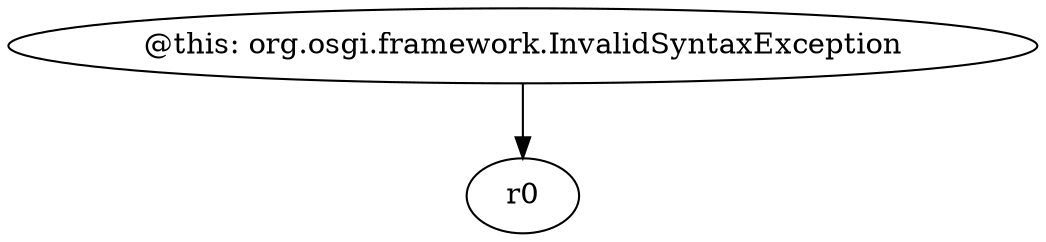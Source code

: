 digraph g {
0[label="@this: org.osgi.framework.InvalidSyntaxException"]
1[label="r0"]
0->1[label=""]
}